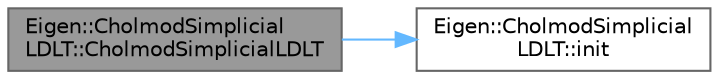digraph "Eigen::CholmodSimplicialLDLT::CholmodSimplicialLDLT"
{
 // LATEX_PDF_SIZE
  bgcolor="transparent";
  edge [fontname=Helvetica,fontsize=10,labelfontname=Helvetica,labelfontsize=10];
  node [fontname=Helvetica,fontsize=10,shape=box,height=0.2,width=0.4];
  rankdir="LR";
  Node1 [id="Node000001",label="Eigen::CholmodSimplicial\lLDLT::CholmodSimplicialLDLT",height=0.2,width=0.4,color="gray40", fillcolor="grey60", style="filled", fontcolor="black",tooltip=" "];
  Node1 -> Node2 [id="edge1_Node000001_Node000002",color="steelblue1",style="solid",tooltip=" "];
  Node2 [id="Node000002",label="Eigen::CholmodSimplicial\lLDLT::init",height=0.2,width=0.4,color="grey40", fillcolor="white", style="filled",URL="$class_eigen_1_1_cholmod_simplicial_l_d_l_t.html#a368110df5fb61cbebbce2c43bcc8faa7",tooltip=" "];
}
